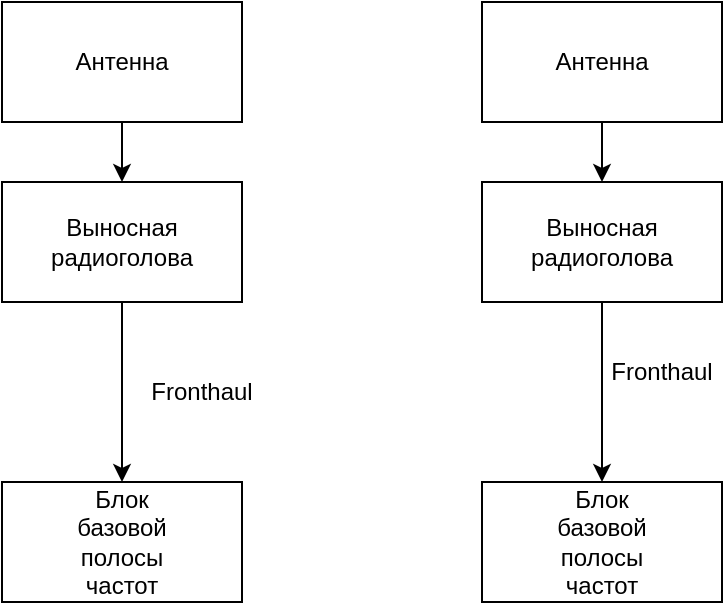 <mxfile version="26.0.8">
  <diagram name="Страница — 1" id="Hv7HQlFjDMDvdOkBjgNn">
    <mxGraphModel dx="1002" dy="575" grid="1" gridSize="10" guides="1" tooltips="1" connect="1" arrows="1" fold="1" page="1" pageScale="1" pageWidth="827" pageHeight="1169" math="0" shadow="0">
      <root>
        <mxCell id="0" />
        <mxCell id="1" parent="0" />
        <mxCell id="XSW73NYIcQ0LwuMuEFNa-7" style="edgeStyle=orthogonalEdgeStyle;rounded=0;orthogonalLoop=1;jettySize=auto;html=1;exitX=0.5;exitY=1;exitDx=0;exitDy=0;entryX=0.5;entryY=0;entryDx=0;entryDy=0;" edge="1" parent="1" source="XSW73NYIcQ0LwuMuEFNa-3" target="XSW73NYIcQ0LwuMuEFNa-5">
          <mxGeometry relative="1" as="geometry" />
        </mxCell>
        <mxCell id="XSW73NYIcQ0LwuMuEFNa-3" value="" style="rounded=0;whiteSpace=wrap;html=1;" vertex="1" parent="1">
          <mxGeometry x="40" y="40" width="120" height="60" as="geometry" />
        </mxCell>
        <mxCell id="XSW73NYIcQ0LwuMuEFNa-4" value="Антенна" style="text;html=1;align=center;verticalAlign=middle;whiteSpace=wrap;rounded=0;" vertex="1" parent="1">
          <mxGeometry x="70" y="55" width="60" height="30" as="geometry" />
        </mxCell>
        <mxCell id="XSW73NYIcQ0LwuMuEFNa-17" style="edgeStyle=orthogonalEdgeStyle;rounded=0;orthogonalLoop=1;jettySize=auto;html=1;exitX=0.5;exitY=1;exitDx=0;exitDy=0;entryX=0.5;entryY=0;entryDx=0;entryDy=0;" edge="1" parent="1" source="XSW73NYIcQ0LwuMuEFNa-5" target="XSW73NYIcQ0LwuMuEFNa-8">
          <mxGeometry relative="1" as="geometry" />
        </mxCell>
        <mxCell id="XSW73NYIcQ0LwuMuEFNa-5" value="" style="rounded=0;whiteSpace=wrap;html=1;" vertex="1" parent="1">
          <mxGeometry x="40" y="130" width="120" height="60" as="geometry" />
        </mxCell>
        <mxCell id="XSW73NYIcQ0LwuMuEFNa-6" value="Выносная радиоголова" style="text;html=1;align=center;verticalAlign=middle;whiteSpace=wrap;rounded=0;" vertex="1" parent="1">
          <mxGeometry x="70" y="145" width="60" height="30" as="geometry" />
        </mxCell>
        <mxCell id="XSW73NYIcQ0LwuMuEFNa-8" value="" style="rounded=0;whiteSpace=wrap;html=1;" vertex="1" parent="1">
          <mxGeometry x="40" y="280" width="120" height="60" as="geometry" />
        </mxCell>
        <mxCell id="XSW73NYIcQ0LwuMuEFNa-9" value="Блок базовой полосы частот" style="text;html=1;align=center;verticalAlign=middle;whiteSpace=wrap;rounded=0;" vertex="1" parent="1">
          <mxGeometry x="70" y="295" width="60" height="30" as="geometry" />
        </mxCell>
        <mxCell id="XSW73NYIcQ0LwuMuEFNa-10" style="edgeStyle=orthogonalEdgeStyle;rounded=0;orthogonalLoop=1;jettySize=auto;html=1;exitX=0.5;exitY=1;exitDx=0;exitDy=0;entryX=0.5;entryY=0;entryDx=0;entryDy=0;" edge="1" parent="1" source="XSW73NYIcQ0LwuMuEFNa-11" target="XSW73NYIcQ0LwuMuEFNa-13">
          <mxGeometry relative="1" as="geometry" />
        </mxCell>
        <mxCell id="XSW73NYIcQ0LwuMuEFNa-11" value="" style="rounded=0;whiteSpace=wrap;html=1;" vertex="1" parent="1">
          <mxGeometry x="280" y="40" width="120" height="60" as="geometry" />
        </mxCell>
        <mxCell id="XSW73NYIcQ0LwuMuEFNa-12" value="Антенна" style="text;html=1;align=center;verticalAlign=middle;whiteSpace=wrap;rounded=0;" vertex="1" parent="1">
          <mxGeometry x="310" y="55" width="60" height="30" as="geometry" />
        </mxCell>
        <mxCell id="XSW73NYIcQ0LwuMuEFNa-19" style="edgeStyle=orthogonalEdgeStyle;rounded=0;orthogonalLoop=1;jettySize=auto;html=1;exitX=0.5;exitY=1;exitDx=0;exitDy=0;entryX=0.5;entryY=0;entryDx=0;entryDy=0;" edge="1" parent="1" source="XSW73NYIcQ0LwuMuEFNa-13" target="XSW73NYIcQ0LwuMuEFNa-15">
          <mxGeometry relative="1" as="geometry" />
        </mxCell>
        <mxCell id="XSW73NYIcQ0LwuMuEFNa-13" value="" style="rounded=0;whiteSpace=wrap;html=1;" vertex="1" parent="1">
          <mxGeometry x="280" y="130" width="120" height="60" as="geometry" />
        </mxCell>
        <mxCell id="XSW73NYIcQ0LwuMuEFNa-14" value="Выносная радиоголова" style="text;html=1;align=center;verticalAlign=middle;whiteSpace=wrap;rounded=0;" vertex="1" parent="1">
          <mxGeometry x="310" y="145" width="60" height="30" as="geometry" />
        </mxCell>
        <mxCell id="XSW73NYIcQ0LwuMuEFNa-15" value="" style="rounded=0;whiteSpace=wrap;html=1;" vertex="1" parent="1">
          <mxGeometry x="280" y="280" width="120" height="60" as="geometry" />
        </mxCell>
        <mxCell id="XSW73NYIcQ0LwuMuEFNa-16" value="Блок базовой полосы частот" style="text;html=1;align=center;verticalAlign=middle;whiteSpace=wrap;rounded=0;" vertex="1" parent="1">
          <mxGeometry x="310" y="295" width="60" height="30" as="geometry" />
        </mxCell>
        <mxCell id="XSW73NYIcQ0LwuMuEFNa-18" value="Fronthaul" style="text;html=1;align=center;verticalAlign=middle;whiteSpace=wrap;rounded=0;" vertex="1" parent="1">
          <mxGeometry x="110" y="220" width="60" height="30" as="geometry" />
        </mxCell>
        <mxCell id="XSW73NYIcQ0LwuMuEFNa-20" value="Fronthaul" style="text;html=1;align=center;verticalAlign=middle;whiteSpace=wrap;rounded=0;" vertex="1" parent="1">
          <mxGeometry x="340" y="210" width="60" height="30" as="geometry" />
        </mxCell>
      </root>
    </mxGraphModel>
  </diagram>
</mxfile>
